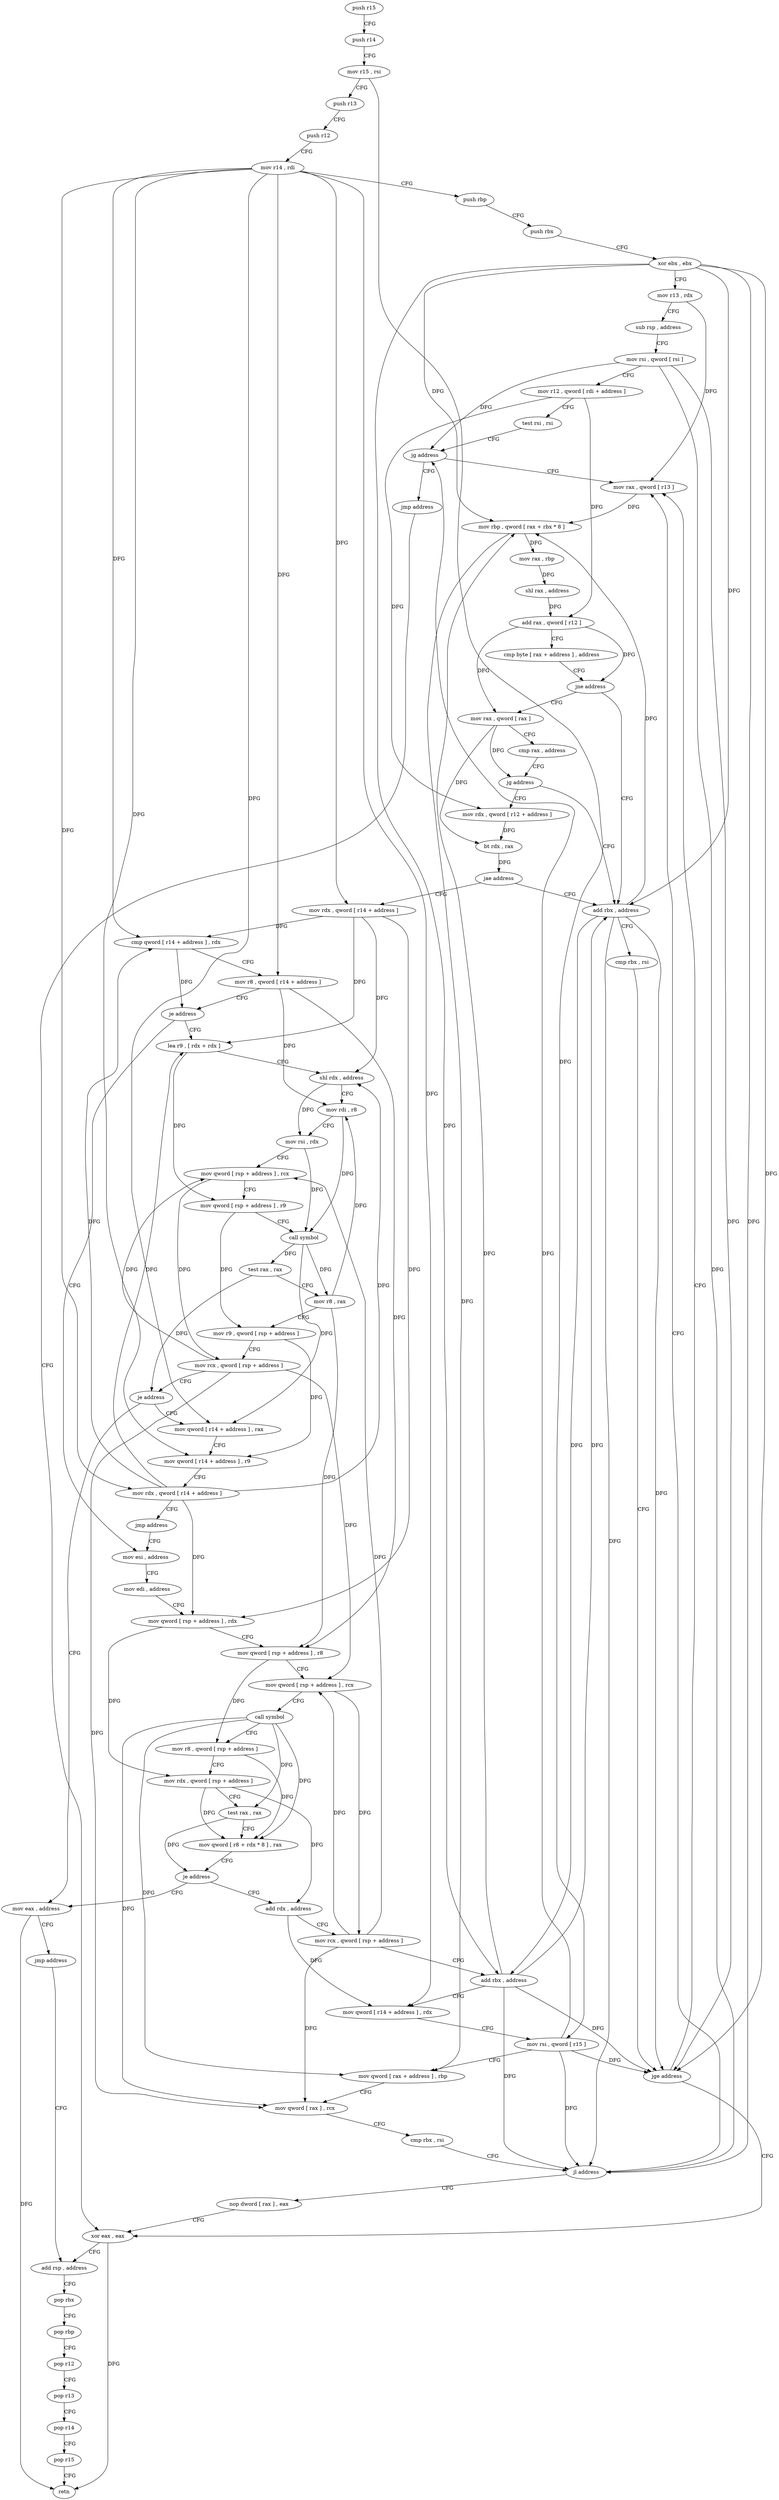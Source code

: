 digraph "func" {
"4371488" [label = "push r15" ]
"4371490" [label = "push r14" ]
"4371492" [label = "mov r15 , rsi" ]
"4371495" [label = "push r13" ]
"4371497" [label = "push r12" ]
"4371499" [label = "mov r14 , rdi" ]
"4371502" [label = "push rbp" ]
"4371503" [label = "push rbx" ]
"4371504" [label = "xor ebx , ebx" ]
"4371506" [label = "mov r13 , rdx" ]
"4371509" [label = "sub rsp , address" ]
"4371513" [label = "mov rsi , qword [ rsi ]" ]
"4371516" [label = "mov r12 , qword [ rdi + address ]" ]
"4371523" [label = "test rsi , rsi" ]
"4371526" [label = "jg address" ]
"4371549" [label = "mov rax , qword [ r13 ]" ]
"4371528" [label = "jmp address" ]
"4371553" [label = "mov rbp , qword [ rax + rbx * 8 ]" ]
"4371557" [label = "mov rax , rbp" ]
"4371560" [label = "shl rax , address" ]
"4371564" [label = "add rax , qword [ r12 ]" ]
"4371568" [label = "cmp byte [ rax + address ] , address" ]
"4371572" [label = "jne address" ]
"4371536" [label = "add rbx , address" ]
"4371574" [label = "mov rax , qword [ rax ]" ]
"4371712" [label = "xor eax , eax" ]
"4371540" [label = "cmp rbx , rsi" ]
"4371543" [label = "jge address" ]
"4371577" [label = "cmp rax , address" ]
"4371581" [label = "jg address" ]
"4371583" [label = "mov rdx , qword [ r12 + address ]" ]
"4371714" [label = "add rsp , address" ]
"4371591" [label = "bt rdx , rax" ]
"4371595" [label = "jae address" ]
"4371597" [label = "mov rdx , qword [ r14 + address ]" ]
"4371604" [label = "cmp qword [ r14 + address ] , rdx" ]
"4371611" [label = "mov r8 , qword [ r14 + address ]" ]
"4371618" [label = "je address" ]
"4371736" [label = "lea r9 , [ rdx + rdx ]" ]
"4371620" [label = "mov esi , address" ]
"4371740" [label = "shl rdx , address" ]
"4371744" [label = "mov rdi , r8" ]
"4371747" [label = "mov rsi , rdx" ]
"4371750" [label = "mov qword [ rsp + address ] , rcx" ]
"4371755" [label = "mov qword [ rsp + address ] , r9" ]
"4371760" [label = "call symbol" ]
"4371765" [label = "test rax , rax" ]
"4371768" [label = "mov r8 , rax" ]
"4371771" [label = "mov r9 , qword [ rsp + address ]" ]
"4371776" [label = "mov rcx , qword [ rsp + address ]" ]
"4371781" [label = "je address" ]
"4371729" [label = "mov eax , address" ]
"4371783" [label = "mov qword [ r14 + address ] , rax" ]
"4371625" [label = "mov edi , address" ]
"4371630" [label = "mov qword [ rsp + address ] , rdx" ]
"4371635" [label = "mov qword [ rsp + address ] , r8" ]
"4371640" [label = "mov qword [ rsp + address ] , rcx" ]
"4371645" [label = "call symbol" ]
"4371650" [label = "mov r8 , qword [ rsp + address ]" ]
"4371655" [label = "mov rdx , qword [ rsp + address ]" ]
"4371660" [label = "test rax , rax" ]
"4371663" [label = "mov qword [ r8 + rdx * 8 ] , rax" ]
"4371667" [label = "je address" ]
"4371669" [label = "add rdx , address" ]
"4371734" [label = "jmp address" ]
"4371790" [label = "mov qword [ r14 + address ] , r9" ]
"4371797" [label = "mov rdx , qword [ r14 + address ]" ]
"4371804" [label = "jmp address" ]
"4371673" [label = "mov rcx , qword [ rsp + address ]" ]
"4371678" [label = "add rbx , address" ]
"4371682" [label = "mov qword [ r14 + address ] , rdx" ]
"4371689" [label = "mov rsi , qword [ r15 ]" ]
"4371692" [label = "mov qword [ rax + address ] , rbp" ]
"4371696" [label = "mov qword [ rax ] , rcx" ]
"4371699" [label = "cmp rbx , rsi" ]
"4371702" [label = "jl address" ]
"4371708" [label = "nop dword [ rax ] , eax" ]
"4371718" [label = "pop rbx" ]
"4371719" [label = "pop rbp" ]
"4371720" [label = "pop r12" ]
"4371722" [label = "pop r13" ]
"4371724" [label = "pop r14" ]
"4371726" [label = "pop r15" ]
"4371728" [label = "retn" ]
"4371488" -> "4371490" [ label = "CFG" ]
"4371490" -> "4371492" [ label = "CFG" ]
"4371492" -> "4371495" [ label = "CFG" ]
"4371492" -> "4371689" [ label = "DFG" ]
"4371495" -> "4371497" [ label = "CFG" ]
"4371497" -> "4371499" [ label = "CFG" ]
"4371499" -> "4371502" [ label = "CFG" ]
"4371499" -> "4371597" [ label = "DFG" ]
"4371499" -> "4371604" [ label = "DFG" ]
"4371499" -> "4371611" [ label = "DFG" ]
"4371499" -> "4371783" [ label = "DFG" ]
"4371499" -> "4371790" [ label = "DFG" ]
"4371499" -> "4371797" [ label = "DFG" ]
"4371499" -> "4371682" [ label = "DFG" ]
"4371502" -> "4371503" [ label = "CFG" ]
"4371503" -> "4371504" [ label = "CFG" ]
"4371504" -> "4371506" [ label = "CFG" ]
"4371504" -> "4371553" [ label = "DFG" ]
"4371504" -> "4371536" [ label = "DFG" ]
"4371504" -> "4371543" [ label = "DFG" ]
"4371504" -> "4371678" [ label = "DFG" ]
"4371504" -> "4371702" [ label = "DFG" ]
"4371506" -> "4371509" [ label = "CFG" ]
"4371506" -> "4371549" [ label = "DFG" ]
"4371509" -> "4371513" [ label = "CFG" ]
"4371513" -> "4371516" [ label = "CFG" ]
"4371513" -> "4371526" [ label = "DFG" ]
"4371513" -> "4371543" [ label = "DFG" ]
"4371513" -> "4371702" [ label = "DFG" ]
"4371516" -> "4371523" [ label = "CFG" ]
"4371516" -> "4371564" [ label = "DFG" ]
"4371516" -> "4371583" [ label = "DFG" ]
"4371523" -> "4371526" [ label = "CFG" ]
"4371526" -> "4371549" [ label = "CFG" ]
"4371526" -> "4371528" [ label = "CFG" ]
"4371549" -> "4371553" [ label = "DFG" ]
"4371528" -> "4371712" [ label = "CFG" ]
"4371553" -> "4371557" [ label = "DFG" ]
"4371553" -> "4371692" [ label = "DFG" ]
"4371557" -> "4371560" [ label = "DFG" ]
"4371560" -> "4371564" [ label = "DFG" ]
"4371564" -> "4371568" [ label = "CFG" ]
"4371564" -> "4371572" [ label = "DFG" ]
"4371564" -> "4371574" [ label = "DFG" ]
"4371568" -> "4371572" [ label = "CFG" ]
"4371572" -> "4371536" [ label = "CFG" ]
"4371572" -> "4371574" [ label = "CFG" ]
"4371536" -> "4371540" [ label = "CFG" ]
"4371536" -> "4371553" [ label = "DFG" ]
"4371536" -> "4371543" [ label = "DFG" ]
"4371536" -> "4371678" [ label = "DFG" ]
"4371536" -> "4371702" [ label = "DFG" ]
"4371574" -> "4371577" [ label = "CFG" ]
"4371574" -> "4371581" [ label = "DFG" ]
"4371574" -> "4371591" [ label = "DFG" ]
"4371712" -> "4371714" [ label = "CFG" ]
"4371712" -> "4371728" [ label = "DFG" ]
"4371540" -> "4371543" [ label = "CFG" ]
"4371543" -> "4371712" [ label = "CFG" ]
"4371543" -> "4371549" [ label = "CFG" ]
"4371577" -> "4371581" [ label = "CFG" ]
"4371581" -> "4371536" [ label = "CFG" ]
"4371581" -> "4371583" [ label = "CFG" ]
"4371583" -> "4371591" [ label = "DFG" ]
"4371714" -> "4371718" [ label = "CFG" ]
"4371591" -> "4371595" [ label = "DFG" ]
"4371595" -> "4371536" [ label = "CFG" ]
"4371595" -> "4371597" [ label = "CFG" ]
"4371597" -> "4371604" [ label = "DFG" ]
"4371597" -> "4371736" [ label = "DFG" ]
"4371597" -> "4371740" [ label = "DFG" ]
"4371597" -> "4371630" [ label = "DFG" ]
"4371604" -> "4371611" [ label = "CFG" ]
"4371604" -> "4371618" [ label = "DFG" ]
"4371611" -> "4371618" [ label = "CFG" ]
"4371611" -> "4371744" [ label = "DFG" ]
"4371611" -> "4371635" [ label = "DFG" ]
"4371618" -> "4371736" [ label = "CFG" ]
"4371618" -> "4371620" [ label = "CFG" ]
"4371736" -> "4371740" [ label = "CFG" ]
"4371736" -> "4371755" [ label = "DFG" ]
"4371620" -> "4371625" [ label = "CFG" ]
"4371740" -> "4371744" [ label = "CFG" ]
"4371740" -> "4371747" [ label = "DFG" ]
"4371744" -> "4371747" [ label = "CFG" ]
"4371744" -> "4371760" [ label = "DFG" ]
"4371747" -> "4371750" [ label = "CFG" ]
"4371747" -> "4371760" [ label = "DFG" ]
"4371750" -> "4371755" [ label = "CFG" ]
"4371750" -> "4371776" [ label = "DFG" ]
"4371755" -> "4371760" [ label = "CFG" ]
"4371755" -> "4371771" [ label = "DFG" ]
"4371760" -> "4371765" [ label = "DFG" ]
"4371760" -> "4371768" [ label = "DFG" ]
"4371760" -> "4371783" [ label = "DFG" ]
"4371765" -> "4371768" [ label = "CFG" ]
"4371765" -> "4371781" [ label = "DFG" ]
"4371768" -> "4371771" [ label = "CFG" ]
"4371768" -> "4371744" [ label = "DFG" ]
"4371768" -> "4371635" [ label = "DFG" ]
"4371771" -> "4371776" [ label = "CFG" ]
"4371771" -> "4371790" [ label = "DFG" ]
"4371776" -> "4371781" [ label = "CFG" ]
"4371776" -> "4371750" [ label = "DFG" ]
"4371776" -> "4371640" [ label = "DFG" ]
"4371776" -> "4371696" [ label = "DFG" ]
"4371781" -> "4371729" [ label = "CFG" ]
"4371781" -> "4371783" [ label = "CFG" ]
"4371729" -> "4371734" [ label = "CFG" ]
"4371729" -> "4371728" [ label = "DFG" ]
"4371783" -> "4371790" [ label = "CFG" ]
"4371625" -> "4371630" [ label = "CFG" ]
"4371630" -> "4371635" [ label = "CFG" ]
"4371630" -> "4371655" [ label = "DFG" ]
"4371635" -> "4371640" [ label = "CFG" ]
"4371635" -> "4371650" [ label = "DFG" ]
"4371640" -> "4371645" [ label = "CFG" ]
"4371640" -> "4371673" [ label = "DFG" ]
"4371645" -> "4371650" [ label = "CFG" ]
"4371645" -> "4371660" [ label = "DFG" ]
"4371645" -> "4371663" [ label = "DFG" ]
"4371645" -> "4371692" [ label = "DFG" ]
"4371645" -> "4371696" [ label = "DFG" ]
"4371650" -> "4371655" [ label = "CFG" ]
"4371650" -> "4371663" [ label = "DFG" ]
"4371655" -> "4371660" [ label = "CFG" ]
"4371655" -> "4371663" [ label = "DFG" ]
"4371655" -> "4371669" [ label = "DFG" ]
"4371660" -> "4371663" [ label = "CFG" ]
"4371660" -> "4371667" [ label = "DFG" ]
"4371663" -> "4371667" [ label = "CFG" ]
"4371667" -> "4371729" [ label = "CFG" ]
"4371667" -> "4371669" [ label = "CFG" ]
"4371669" -> "4371673" [ label = "CFG" ]
"4371669" -> "4371682" [ label = "DFG" ]
"4371734" -> "4371714" [ label = "CFG" ]
"4371790" -> "4371797" [ label = "CFG" ]
"4371797" -> "4371804" [ label = "CFG" ]
"4371797" -> "4371604" [ label = "DFG" ]
"4371797" -> "4371736" [ label = "DFG" ]
"4371797" -> "4371740" [ label = "DFG" ]
"4371797" -> "4371630" [ label = "DFG" ]
"4371804" -> "4371620" [ label = "CFG" ]
"4371673" -> "4371678" [ label = "CFG" ]
"4371673" -> "4371750" [ label = "DFG" ]
"4371673" -> "4371640" [ label = "DFG" ]
"4371673" -> "4371696" [ label = "DFG" ]
"4371678" -> "4371682" [ label = "CFG" ]
"4371678" -> "4371553" [ label = "DFG" ]
"4371678" -> "4371536" [ label = "DFG" ]
"4371678" -> "4371543" [ label = "DFG" ]
"4371678" -> "4371702" [ label = "DFG" ]
"4371682" -> "4371689" [ label = "CFG" ]
"4371689" -> "4371692" [ label = "CFG" ]
"4371689" -> "4371526" [ label = "DFG" ]
"4371689" -> "4371543" [ label = "DFG" ]
"4371689" -> "4371702" [ label = "DFG" ]
"4371692" -> "4371696" [ label = "CFG" ]
"4371696" -> "4371699" [ label = "CFG" ]
"4371699" -> "4371702" [ label = "CFG" ]
"4371702" -> "4371549" [ label = "CFG" ]
"4371702" -> "4371708" [ label = "CFG" ]
"4371708" -> "4371712" [ label = "CFG" ]
"4371718" -> "4371719" [ label = "CFG" ]
"4371719" -> "4371720" [ label = "CFG" ]
"4371720" -> "4371722" [ label = "CFG" ]
"4371722" -> "4371724" [ label = "CFG" ]
"4371724" -> "4371726" [ label = "CFG" ]
"4371726" -> "4371728" [ label = "CFG" ]
}
